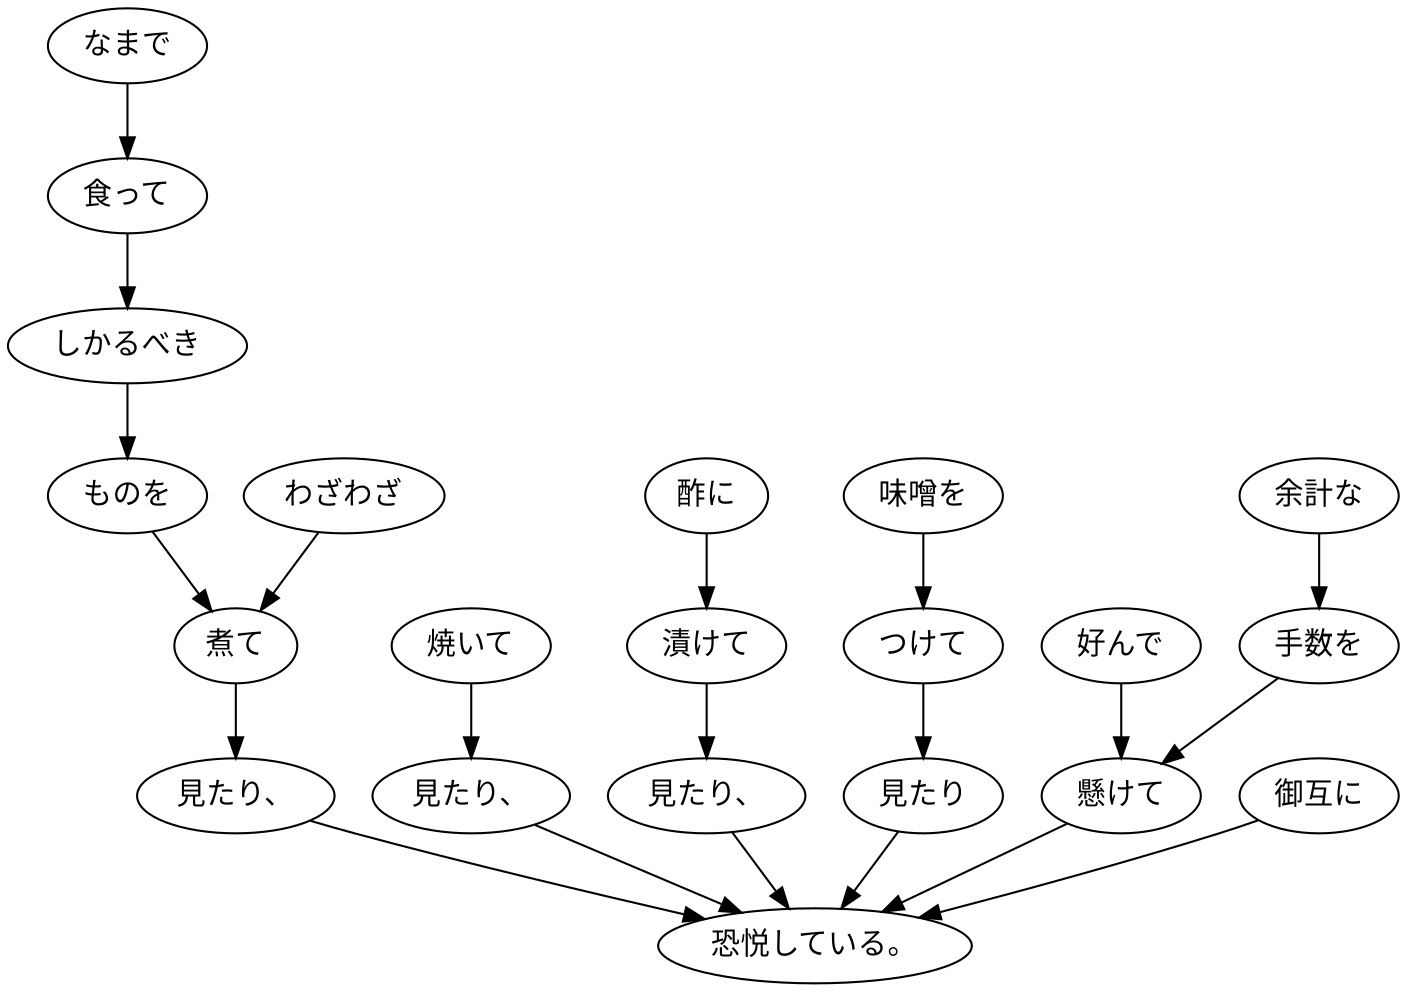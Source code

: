 digraph graph3365 {
	node0 [label="なまで"];
	node1 [label="食って"];
	node2 [label="しかるべき"];
	node3 [label="ものを"];
	node4 [label="わざわざ"];
	node5 [label="煮て"];
	node6 [label="見たり、"];
	node7 [label="焼いて"];
	node8 [label="見たり、"];
	node9 [label="酢に"];
	node10 [label="漬けて"];
	node11 [label="見たり、"];
	node12 [label="味噌を"];
	node13 [label="つけて"];
	node14 [label="見たり"];
	node15 [label="好んで"];
	node16 [label="余計な"];
	node17 [label="手数を"];
	node18 [label="懸けて"];
	node19 [label="御互に"];
	node20 [label="恐悦している。"];
	node0 -> node1;
	node1 -> node2;
	node2 -> node3;
	node3 -> node5;
	node4 -> node5;
	node5 -> node6;
	node6 -> node20;
	node7 -> node8;
	node8 -> node20;
	node9 -> node10;
	node10 -> node11;
	node11 -> node20;
	node12 -> node13;
	node13 -> node14;
	node14 -> node20;
	node15 -> node18;
	node16 -> node17;
	node17 -> node18;
	node18 -> node20;
	node19 -> node20;
}
